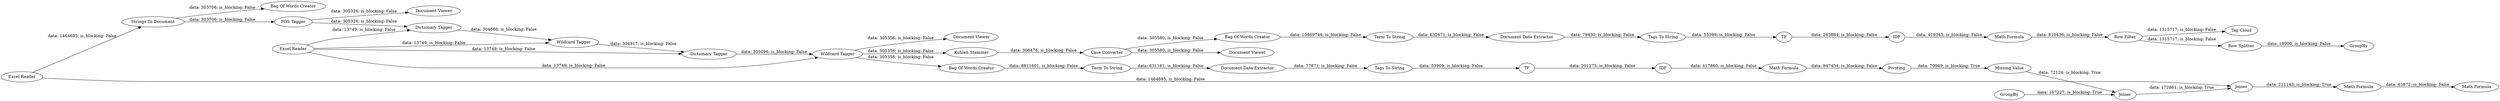 digraph {
	"2723696361503319048_40" [label="Row Filter"]
	"7205726208260092935_38" [label=IDF]
	"7205726208260092935_23" [label=IDF]
	"7205726208260092935_49" [label="Excel Reader"]
	"7205726208260092935_52" [label="Math Formula"]
	"5597109379649861570_4" [label="Bag Of Words Creator"]
	"-2889100508905442246_30" [label="Document Viewer"]
	"-896412721865022527_34" [label="Document Data Extractor"]
	"2723696361503319048_45" [label=GroupBy]
	"9142258272306494300_7" [label="POS Tagger"]
	"9142258272306494300_11" [label="Excel Reader"]
	"9142258272306494300_13" [label="Dictionary Tagger"]
	"-175002708965648347_18" [label="Term To String"]
	"5597109379649861570_6" [label="Strings To Document"]
	"2723696361503319048_46" [label="Tag Cloud"]
	"-175002708965648347_19" [label="Document Data Extractor"]
	"7205726208260092935_39" [label="Math Formula"]
	"7205726208260092935_21" [label=TF]
	"-896412721865022527_31" [label="Bag Of Words Creator"]
	"-896412721865022527_35" [label="Tags To String"]
	"9142258272306494300_10" [label="Dictionary Tagger"]
	"9142258272306494300_14" [label="Wildcard Tagger"]
	"9142258272306494300_15" [label="Document Viewer"]
	"7205726208260092935_51" [label="Math Formula"]
	"7205726208260092935_24" [label="Math Formula"]
	"-896412721865022527_33" [label="Term To String"]
	"7205726208260092935_36" [label=TF]
	"2673410038671423945_26" [label=GroupBy]
	"-2889100508905442246_29" [label="Case Converter"]
	"2673410038671423945_28" [label=Joiner]
	"2673410038671423945_27" [label="Missing Value"]
	"2673410038671423945_25" [label=Pivoting]
	"-175002708965648347_16" [label="Bag Of Words Creator"]
	"9142258272306494300_12" [label="Wildcard Tagger"]
	"7205726208260092935_50" [label=Joiner]
	"-175002708965648347_20" [label="Tags To String"]
	"-2889100508905442246_28" [label="Kuhlen Stemmer"]
	"2723696361503319048_43" [label="Row Splitter"]
	"9142258272306494300_9" [label="Document Viewer"]
	"7205726208260092935_39" -> "2723696361503319048_40" [label="data: 810436; is_blocking: False"]
	"5597109379649861570_6" -> "5597109379649861570_4" [label="data: 303706; is_blocking: False"]
	"7205726208260092935_50" -> "7205726208260092935_51" [label="data: 211143; is_blocking: True"]
	"5597109379649861570_6" -> "9142258272306494300_7" [label="data: 303706; is_blocking: False"]
	"2723696361503319048_40" -> "2723696361503319048_43" [label="data: 1315717; is_blocking: False"]
	"7205726208260092935_24" -> "2673410038671423945_25" [label="data: 947454; is_blocking: False"]
	"2723696361503319048_43" -> "2723696361503319048_45" [label="data: 18900; is_blocking: False"]
	"9142258272306494300_11" -> "9142258272306494300_13" [label="data: 13749; is_blocking: False"]
	"9142258272306494300_7" -> "9142258272306494300_10" [label="data: 305326; is_blocking: False"]
	"9142258272306494300_11" -> "9142258272306494300_12" [label="data: 13749; is_blocking: False"]
	"9142258272306494300_11" -> "9142258272306494300_14" [label="data: 13749; is_blocking: False"]
	"-175002708965648347_19" -> "-175002708965648347_20" [label="data: 77871; is_blocking: False"]
	"7205726208260092935_51" -> "7205726208260092935_52" [label="data: 45872; is_blocking: False"]
	"-175002708965648347_18" -> "-175002708965648347_19" [label="data: 631181; is_blocking: False"]
	"9142258272306494300_7" -> "9142258272306494300_9" [label="data: 305326; is_blocking: False"]
	"-896412721865022527_34" -> "-896412721865022527_35" [label="data: 79430; is_blocking: False"]
	"-2889100508905442246_29" -> "-2889100508905442246_30" [label="data: 305580; is_blocking: False"]
	"2673410038671423945_26" -> "2673410038671423945_28" [label="data: 167227; is_blocking: True"]
	"2673410038671423945_27" -> "2673410038671423945_28" [label="data: 72124; is_blocking: True"]
	"2673410038671423945_25" -> "2673410038671423945_27" [label="data: 70949; is_blocking: True"]
	"7205726208260092935_36" -> "7205726208260092935_38" [label="data: 265884; is_blocking: False"]
	"-2889100508905442246_29" -> "-896412721865022527_31" [label="data: 305580; is_blocking: False"]
	"9142258272306494300_10" -> "9142258272306494300_12" [label="data: 304666; is_blocking: False"]
	"9142258272306494300_13" -> "9142258272306494300_14" [label="data: 305096; is_blocking: False"]
	"-175002708965648347_20" -> "7205726208260092935_21" [label="data: 53909; is_blocking: False"]
	"7205726208260092935_23" -> "7205726208260092935_24" [label="data: 417860; is_blocking: False"]
	"2673410038671423945_28" -> "7205726208260092935_50" [label="data: 172861; is_blocking: True"]
	"9142258272306494300_12" -> "9142258272306494300_13" [label="data: 304917; is_blocking: False"]
	"7205726208260092935_21" -> "7205726208260092935_23" [label="data: 201275; is_blocking: False"]
	"7205726208260092935_49" -> "5597109379649861570_6" [label="data: 1464695; is_blocking: False"]
	"-896412721865022527_31" -> "-896412721865022527_33" [label="data: 10869746; is_blocking: False"]
	"2723696361503319048_40" -> "2723696361503319048_46" [label="data: 1315717; is_blocking: False"]
	"9142258272306494300_14" -> "-175002708965648347_16" [label="data: 305356; is_blocking: False"]
	"7205726208260092935_49" -> "7205726208260092935_50" [label="data: 1464695; is_blocking: False"]
	"9142258272306494300_11" -> "9142258272306494300_10" [label="data: 13749; is_blocking: False"]
	"9142258272306494300_14" -> "9142258272306494300_15" [label="data: 305356; is_blocking: False"]
	"-175002708965648347_16" -> "-175002708965648347_18" [label="data: 8811601; is_blocking: False"]
	"-896412721865022527_33" -> "-896412721865022527_34" [label="data: 632671; is_blocking: False"]
	"-2889100508905442246_28" -> "-2889100508905442246_29" [label="data: 306476; is_blocking: False"]
	"9142258272306494300_14" -> "-2889100508905442246_28" [label="data: 305356; is_blocking: False"]
	"7205726208260092935_38" -> "7205726208260092935_39" [label="data: 419345; is_blocking: False"]
	"-896412721865022527_35" -> "7205726208260092935_36" [label="data: 55399; is_blocking: False"]
	rankdir=LR
}
